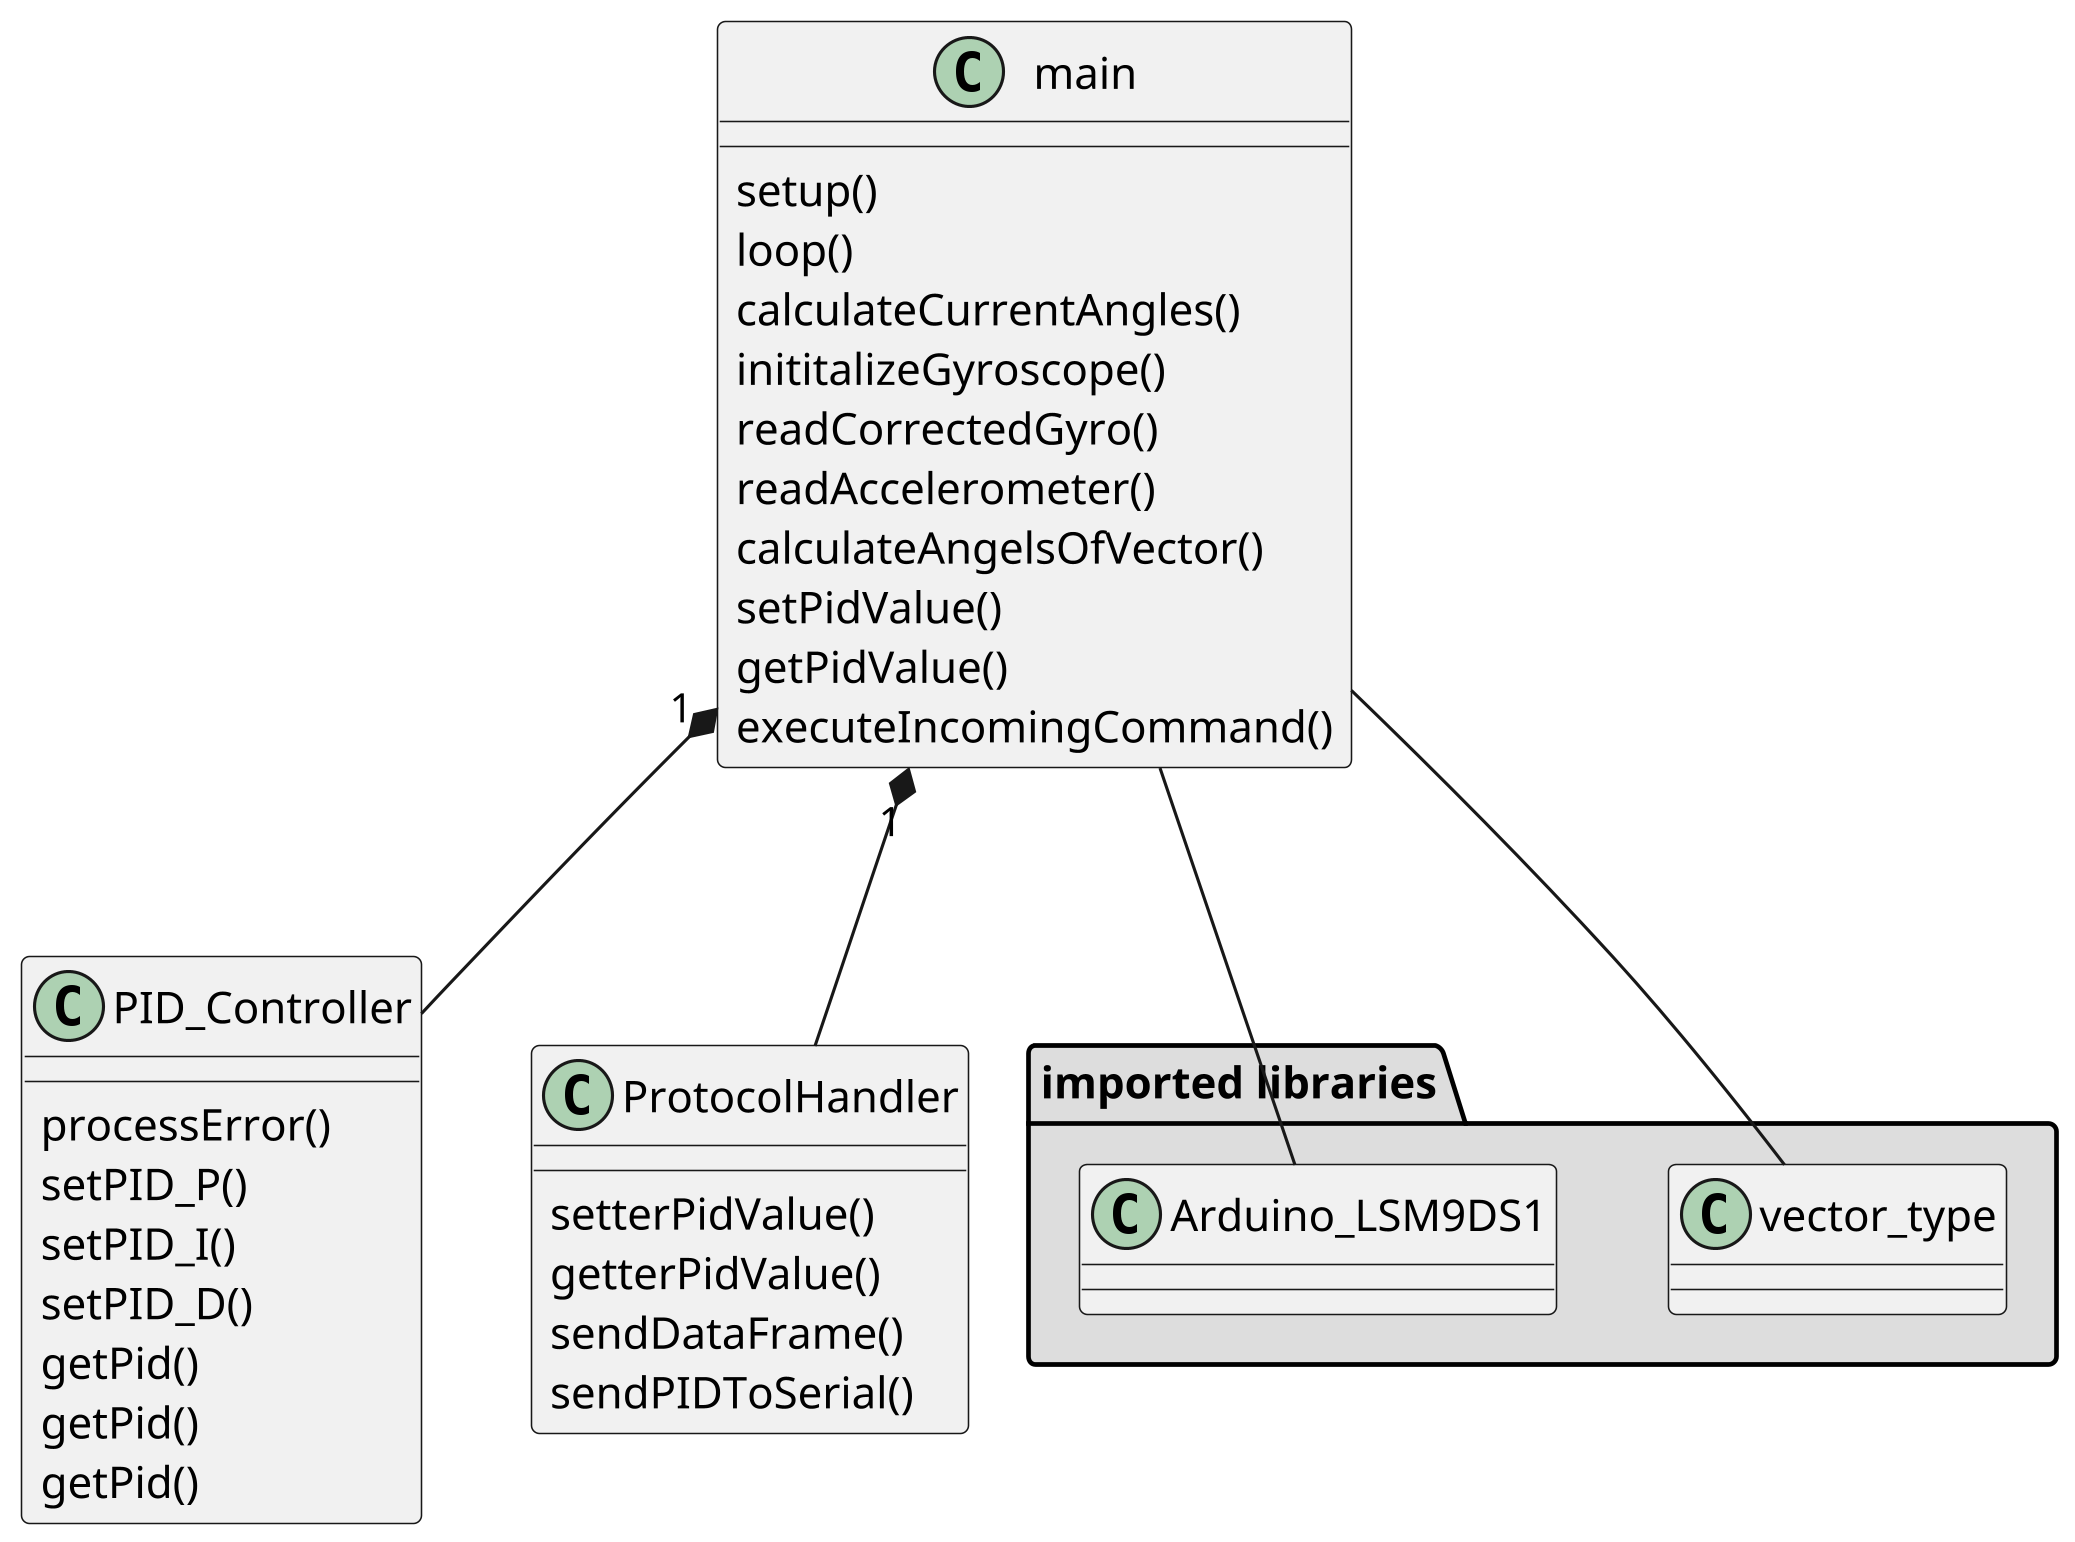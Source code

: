 @startuml
skinparam dpi 300
main "1" *-- PID_Controller
main "1" *-- ProtocolHandler

package "imported libraries" #DDDDDD
{
main -- vector_type
main -- Arduino_LSM9DS1
}

class main 
{
  setup() 
  loop() 
  calculateCurrentAngles()
  inititalizeGyroscope()
  readCorrectedGyro()
  readAccelerometer()
  calculateAngelsOfVector()
  setPidValue()
  getPidValue()
  executeIncomingCommand()
}

class PID_Controller 
{
  processError()
  setPID_P()  
  setPID_I()
  setPID_D()
  getPid()
  getPid()
  getPid()
}

class ProtocolHandler 
{
  setterPidValue()
  getterPidValue()
  sendDataFrame()
  sendPIDToSerial()
}

@enduml